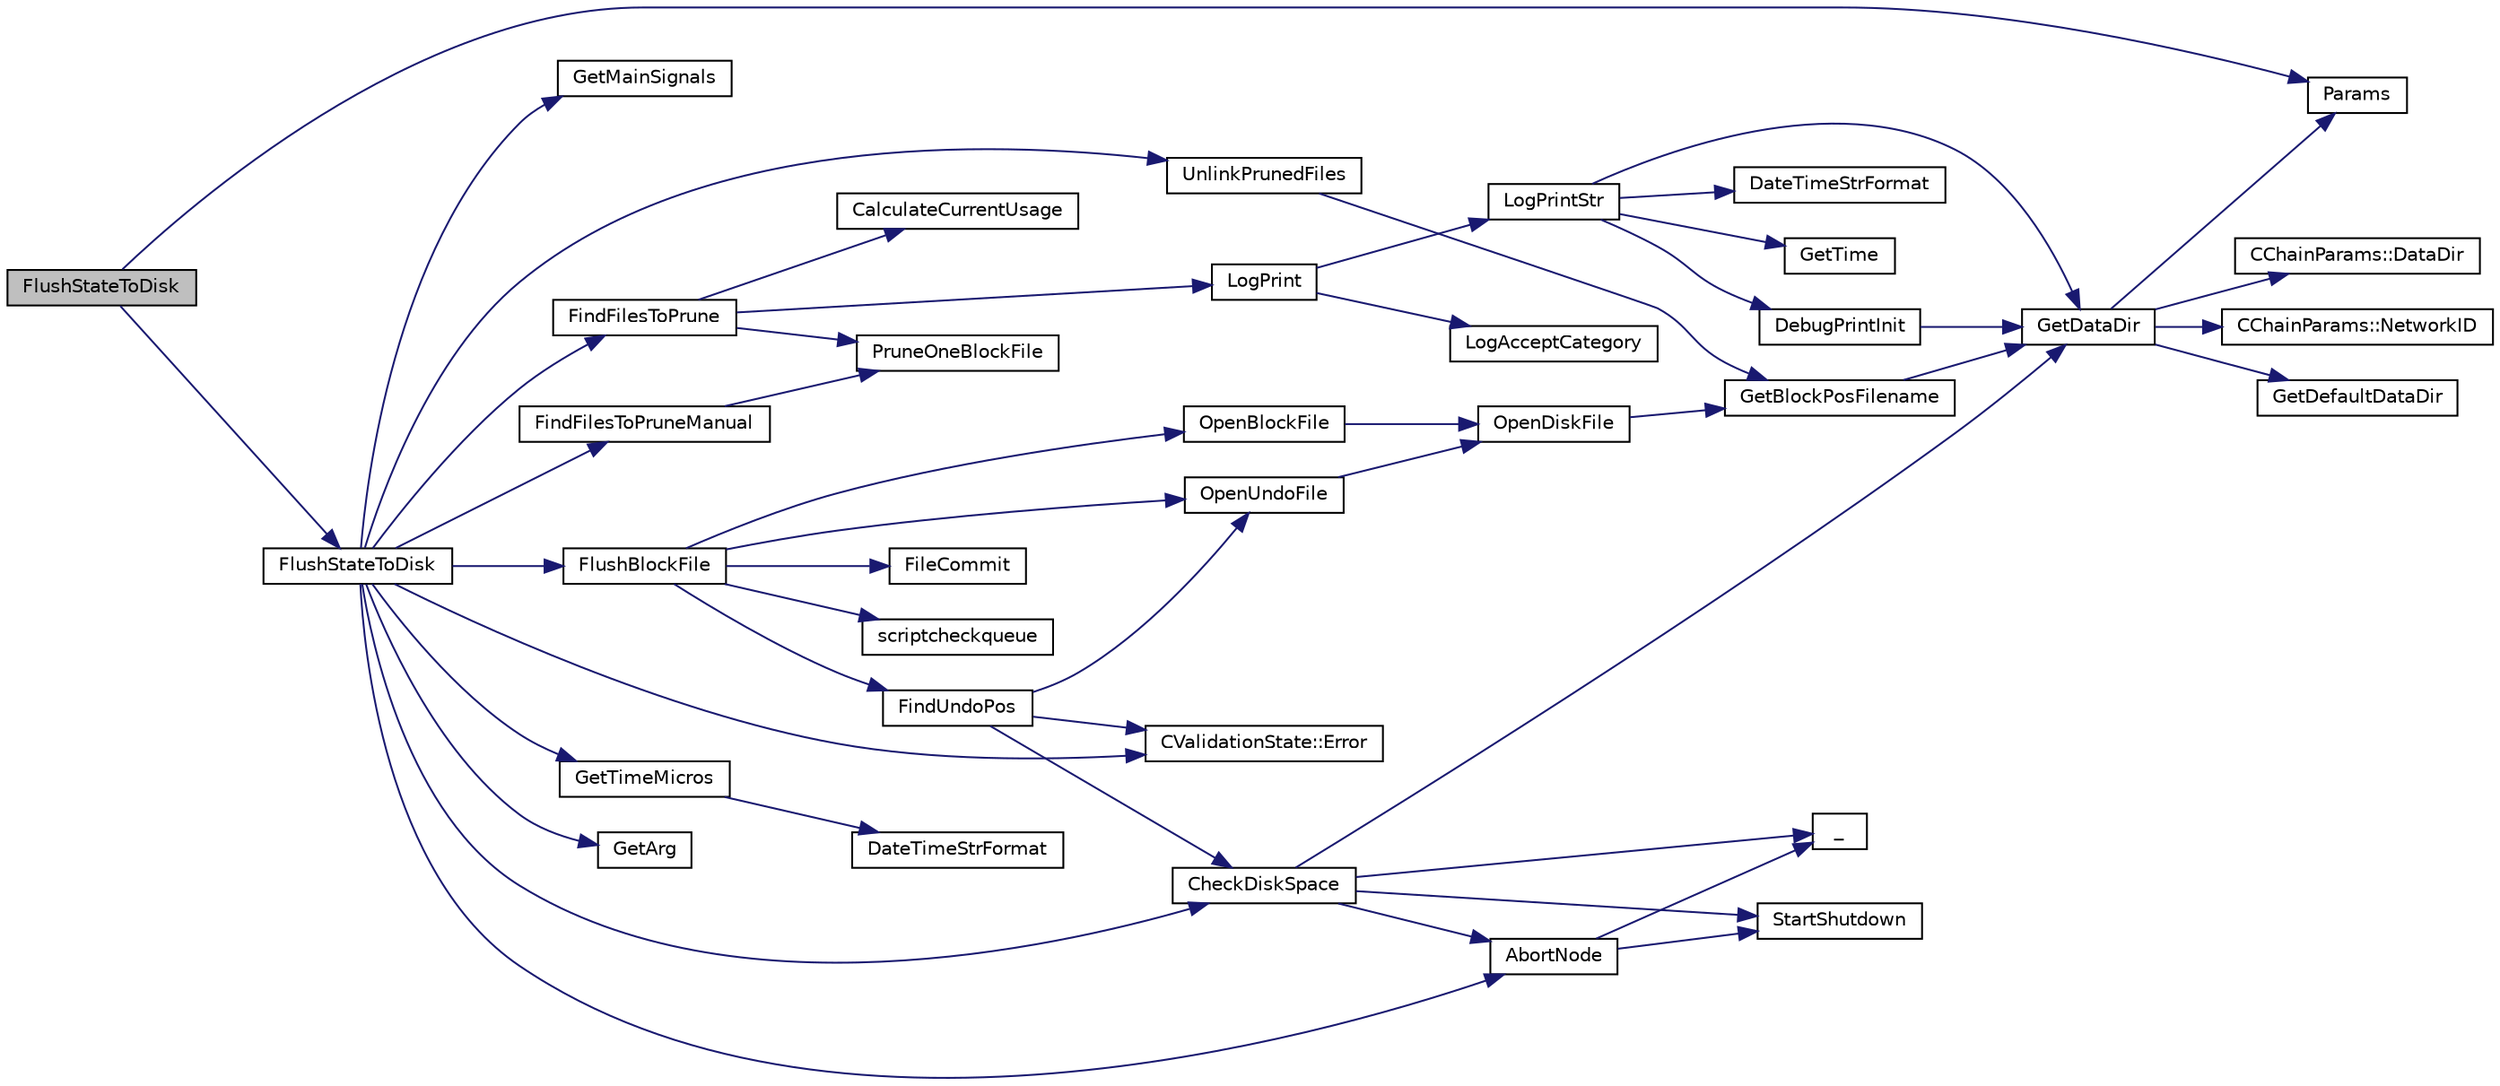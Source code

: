 digraph "FlushStateToDisk"
{
  edge [fontname="Helvetica",fontsize="10",labelfontname="Helvetica",labelfontsize="10"];
  node [fontname="Helvetica",fontsize="10",shape=record];
  rankdir="LR";
  Node688 [label="FlushStateToDisk",height=0.2,width=0.4,color="black", fillcolor="grey75", style="filled", fontcolor="black"];
  Node688 -> Node689 [color="midnightblue",fontsize="10",style="solid",fontname="Helvetica"];
  Node689 [label="Params",height=0.2,width=0.4,color="black", fillcolor="white", style="filled",URL="$df/dbf/chainparams_8cpp.html#ace5c5b706d71a324a417dd2db394fd4a",tooltip="Return the currently selected parameters. "];
  Node688 -> Node690 [color="midnightblue",fontsize="10",style="solid",fontname="Helvetica"];
  Node690 [label="FlushStateToDisk",height=0.2,width=0.4,color="black", fillcolor="white", style="filled",URL="$dd/d7d/validation_8cpp.html#a788f3aaee688481378aa35a0e776718a",tooltip="Update the on-disk chain state. "];
  Node690 -> Node691 [color="midnightblue",fontsize="10",style="solid",fontname="Helvetica"];
  Node691 [label="FindFilesToPruneManual",height=0.2,width=0.4,color="black", fillcolor="white", style="filled",URL="$dd/d7d/validation_8cpp.html#a7b3cf36109d96522d4aabe9449e42a3a"];
  Node691 -> Node692 [color="midnightblue",fontsize="10",style="solid",fontname="Helvetica"];
  Node692 [label="PruneOneBlockFile",height=0.2,width=0.4,color="black", fillcolor="white", style="filled",URL="$dd/d7d/validation_8cpp.html#abea7dd6e39fc3fe079801b73182264b8",tooltip="Mark one block file as pruned. "];
  Node690 -> Node693 [color="midnightblue",fontsize="10",style="solid",fontname="Helvetica"];
  Node693 [label="FindFilesToPrune",height=0.2,width=0.4,color="black", fillcolor="white", style="filled",URL="$dd/d7d/validation_8cpp.html#a1cdff462f05b3641a87b34498673bdee",tooltip="Prune block and undo files (blk???.dat and undo???.dat) so that the disk space used is less than a us..."];
  Node693 -> Node694 [color="midnightblue",fontsize="10",style="solid",fontname="Helvetica"];
  Node694 [label="CalculateCurrentUsage",height=0.2,width=0.4,color="black", fillcolor="white", style="filled",URL="$dd/d7d/validation_8cpp.html#a6db2e22b813cf3a59ae3672daac6b8d3",tooltip="BLOCK PRUNING CODE. "];
  Node693 -> Node692 [color="midnightblue",fontsize="10",style="solid",fontname="Helvetica"];
  Node693 -> Node695 [color="midnightblue",fontsize="10",style="solid",fontname="Helvetica"];
  Node695 [label="LogPrint",height=0.2,width=0.4,color="black", fillcolor="white", style="filled",URL="$d8/d3c/util_8h.html#aab1f837a2366f424bdc996fdf6352171"];
  Node695 -> Node696 [color="midnightblue",fontsize="10",style="solid",fontname="Helvetica"];
  Node696 [label="LogAcceptCategory",height=0.2,width=0.4,color="black", fillcolor="white", style="filled",URL="$d8/d3c/util_8h.html#a343d2a13efe00125f78d25dafb0a8d98"];
  Node695 -> Node697 [color="midnightblue",fontsize="10",style="solid",fontname="Helvetica"];
  Node697 [label="LogPrintStr",height=0.2,width=0.4,color="black", fillcolor="white", style="filled",URL="$d8/d3c/util_8h.html#afd4c3002b2797c0560adddb6af3ca1da"];
  Node697 -> Node698 [color="midnightblue",fontsize="10",style="solid",fontname="Helvetica"];
  Node698 [label="DebugPrintInit",height=0.2,width=0.4,color="black", fillcolor="white", style="filled",URL="$df/d2d/util_8cpp.html#a751ff5f21d880737811136b5e0bcea12"];
  Node698 -> Node699 [color="midnightblue",fontsize="10",style="solid",fontname="Helvetica"];
  Node699 [label="GetDataDir",height=0.2,width=0.4,color="black", fillcolor="white", style="filled",URL="$df/d2d/util_8cpp.html#ab83866a054745d4b30a3948a1b44beba"];
  Node699 -> Node689 [color="midnightblue",fontsize="10",style="solid",fontname="Helvetica"];
  Node699 -> Node700 [color="midnightblue",fontsize="10",style="solid",fontname="Helvetica"];
  Node700 [label="CChainParams::NetworkID",height=0.2,width=0.4,color="black", fillcolor="white", style="filled",URL="$d1/d4f/class_c_chain_params.html#a90dc493ec0c0325c98c3ac06eb99862b"];
  Node699 -> Node701 [color="midnightblue",fontsize="10",style="solid",fontname="Helvetica"];
  Node701 [label="GetDefaultDataDir",height=0.2,width=0.4,color="black", fillcolor="white", style="filled",URL="$df/d2d/util_8cpp.html#ab272995de020a3bcbf743be630e485c6"];
  Node699 -> Node702 [color="midnightblue",fontsize="10",style="solid",fontname="Helvetica"];
  Node702 [label="CChainParams::DataDir",height=0.2,width=0.4,color="black", fillcolor="white", style="filled",URL="$d1/d4f/class_c_chain_params.html#a959488b5d8e6fe62857940b831d73a78"];
  Node697 -> Node699 [color="midnightblue",fontsize="10",style="solid",fontname="Helvetica"];
  Node697 -> Node703 [color="midnightblue",fontsize="10",style="solid",fontname="Helvetica"];
  Node703 [label="DateTimeStrFormat",height=0.2,width=0.4,color="black", fillcolor="white", style="filled",URL="$df/d2d/util_8cpp.html#a749bc6776c8ec72d7c5e4dea56aee415"];
  Node697 -> Node704 [color="midnightblue",fontsize="10",style="solid",fontname="Helvetica"];
  Node704 [label="GetTime",height=0.2,width=0.4,color="black", fillcolor="white", style="filled",URL="$df/d2d/util_8cpp.html#a46fac5fba8ba905b5f9acb364f5d8c6f"];
  Node690 -> Node705 [color="midnightblue",fontsize="10",style="solid",fontname="Helvetica"];
  Node705 [label="GetTimeMicros",height=0.2,width=0.4,color="black", fillcolor="white", style="filled",URL="$d8/d3c/util_8h.html#a0c5a06b50cd805b1923552114494c029"];
  Node705 -> Node706 [color="midnightblue",fontsize="10",style="solid",fontname="Helvetica"];
  Node706 [label="DateTimeStrFormat",height=0.2,width=0.4,color="black", fillcolor="white", style="filled",URL="$d8/d3c/util_8h.html#a749bc6776c8ec72d7c5e4dea56aee415"];
  Node690 -> Node707 [color="midnightblue",fontsize="10",style="solid",fontname="Helvetica"];
  Node707 [label="GetArg",height=0.2,width=0.4,color="black", fillcolor="white", style="filled",URL="$df/d2d/util_8cpp.html#a24f685720bf40370e5bd2a192ad50cd8",tooltip="Return string argument or default value. "];
  Node690 -> Node708 [color="midnightblue",fontsize="10",style="solid",fontname="Helvetica"];
  Node708 [label="CheckDiskSpace",height=0.2,width=0.4,color="black", fillcolor="white", style="filled",URL="$dd/d7d/validation_8cpp.html#a7d4a97e049394047743b48c0cd0f0791",tooltip="Check whether enough disk space is available for an incoming block. "];
  Node708 -> Node699 [color="midnightblue",fontsize="10",style="solid",fontname="Helvetica"];
  Node708 -> Node709 [color="midnightblue",fontsize="10",style="solid",fontname="Helvetica"];
  Node709 [label="_",height=0.2,width=0.4,color="black", fillcolor="white", style="filled",URL="$d9/d6d/ui__interface_8h.html#aad133bb6103b53cebf03fd01e2f11ba1",tooltip="Translation function: Call Translate signal on UI interface, which returns a boost::optional result..."];
  Node708 -> Node710 [color="midnightblue",fontsize="10",style="solid",fontname="Helvetica"];
  Node710 [label="StartShutdown",height=0.2,width=0.4,color="black", fillcolor="white", style="filled",URL="$d0/dc9/init_8cpp.html#ac7140c7327b1e6a8d46470b1cd0e8e1b"];
  Node708 -> Node711 [color="midnightblue",fontsize="10",style="solid",fontname="Helvetica"];
  Node711 [label="AbortNode",height=0.2,width=0.4,color="black", fillcolor="white", style="filled",URL="$df/d0a/main_8cpp.html#a183c4f45aed59599d1875a80d0cf58ca",tooltip="Abort with a message. "];
  Node711 -> Node709 [color="midnightblue",fontsize="10",style="solid",fontname="Helvetica"];
  Node711 -> Node710 [color="midnightblue",fontsize="10",style="solid",fontname="Helvetica"];
  Node690 -> Node712 [color="midnightblue",fontsize="10",style="solid",fontname="Helvetica"];
  Node712 [label="CValidationState::Error",height=0.2,width=0.4,color="black", fillcolor="white", style="filled",URL="$d5/df6/class_c_validation_state.html#abf67ad56f62df5679d47c289684c554c"];
  Node690 -> Node713 [color="midnightblue",fontsize="10",style="solid",fontname="Helvetica"];
  Node713 [label="FlushBlockFile",height=0.2,width=0.4,color="black", fillcolor="white", style="filled",URL="$dd/d7d/validation_8cpp.html#a60aaca97e87f41ccf0f794d1ff252bff"];
  Node713 -> Node714 [color="midnightblue",fontsize="10",style="solid",fontname="Helvetica"];
  Node714 [label="OpenBlockFile",height=0.2,width=0.4,color="black", fillcolor="white", style="filled",URL="$dd/d7d/validation_8cpp.html#a0d81388930a4ccb6a69b9abdd1ef5097",tooltip="Open a block file (blk?????.dat) "];
  Node714 -> Node715 [color="midnightblue",fontsize="10",style="solid",fontname="Helvetica"];
  Node715 [label="OpenDiskFile",height=0.2,width=0.4,color="black", fillcolor="white", style="filled",URL="$dd/d7d/validation_8cpp.html#ab2be209b59654115aac034cea8ca1b17"];
  Node715 -> Node716 [color="midnightblue",fontsize="10",style="solid",fontname="Helvetica"];
  Node716 [label="GetBlockPosFilename",height=0.2,width=0.4,color="black", fillcolor="white", style="filled",URL="$dd/d7d/validation_8cpp.html#a14ff9fb82bd3b6a8d7887f68873cdc4d",tooltip="Translation to a filesystem path. "];
  Node716 -> Node699 [color="midnightblue",fontsize="10",style="solid",fontname="Helvetica"];
  Node713 -> Node717 [color="midnightblue",fontsize="10",style="solid",fontname="Helvetica"];
  Node717 [label="FileCommit",height=0.2,width=0.4,color="black", fillcolor="white", style="filled",URL="$df/d2d/util_8cpp.html#a7572b77c2a5191de8d40d4050322ab84"];
  Node713 -> Node718 [color="midnightblue",fontsize="10",style="solid",fontname="Helvetica"];
  Node718 [label="OpenUndoFile",height=0.2,width=0.4,color="black", fillcolor="white", style="filled",URL="$dd/d7d/validation_8cpp.html#a401788a8de274cbb17f2dc81ec0b9f6d",tooltip="Open an undo file (rev?????.dat) "];
  Node718 -> Node715 [color="midnightblue",fontsize="10",style="solid",fontname="Helvetica"];
  Node713 -> Node719 [color="midnightblue",fontsize="10",style="solid",fontname="Helvetica"];
  Node719 [label="FindUndoPos",height=0.2,width=0.4,color="black", fillcolor="white", style="filled",URL="$dd/d7d/validation_8cpp.html#ab1c7792582deab20a888c67e4fcd8754"];
  Node719 -> Node708 [color="midnightblue",fontsize="10",style="solid",fontname="Helvetica"];
  Node719 -> Node718 [color="midnightblue",fontsize="10",style="solid",fontname="Helvetica"];
  Node719 -> Node712 [color="midnightblue",fontsize="10",style="solid",fontname="Helvetica"];
  Node713 -> Node720 [color="midnightblue",fontsize="10",style="solid",fontname="Helvetica"];
  Node720 [label="scriptcheckqueue",height=0.2,width=0.4,color="black", fillcolor="white", style="filled",URL="$dd/d7d/validation_8cpp.html#ac47eb46cbbda9face9391b58edd4bd8b"];
  Node690 -> Node711 [color="midnightblue",fontsize="10",style="solid",fontname="Helvetica"];
  Node690 -> Node721 [color="midnightblue",fontsize="10",style="solid",fontname="Helvetica"];
  Node721 [label="UnlinkPrunedFiles",height=0.2,width=0.4,color="black", fillcolor="white", style="filled",URL="$dd/d7d/validation_8cpp.html#aeec5391c3d81044fb887645b81803b4b",tooltip="Actually unlink the specified files. "];
  Node721 -> Node716 [color="midnightblue",fontsize="10",style="solid",fontname="Helvetica"];
  Node690 -> Node722 [color="midnightblue",fontsize="10",style="solid",fontname="Helvetica"];
  Node722 [label="GetMainSignals",height=0.2,width=0.4,color="black", fillcolor="white", style="filled",URL="$d1/dd6/validationinterface_8cpp.html#a0aaad62c8654cb1868295e0682b05866"];
}
